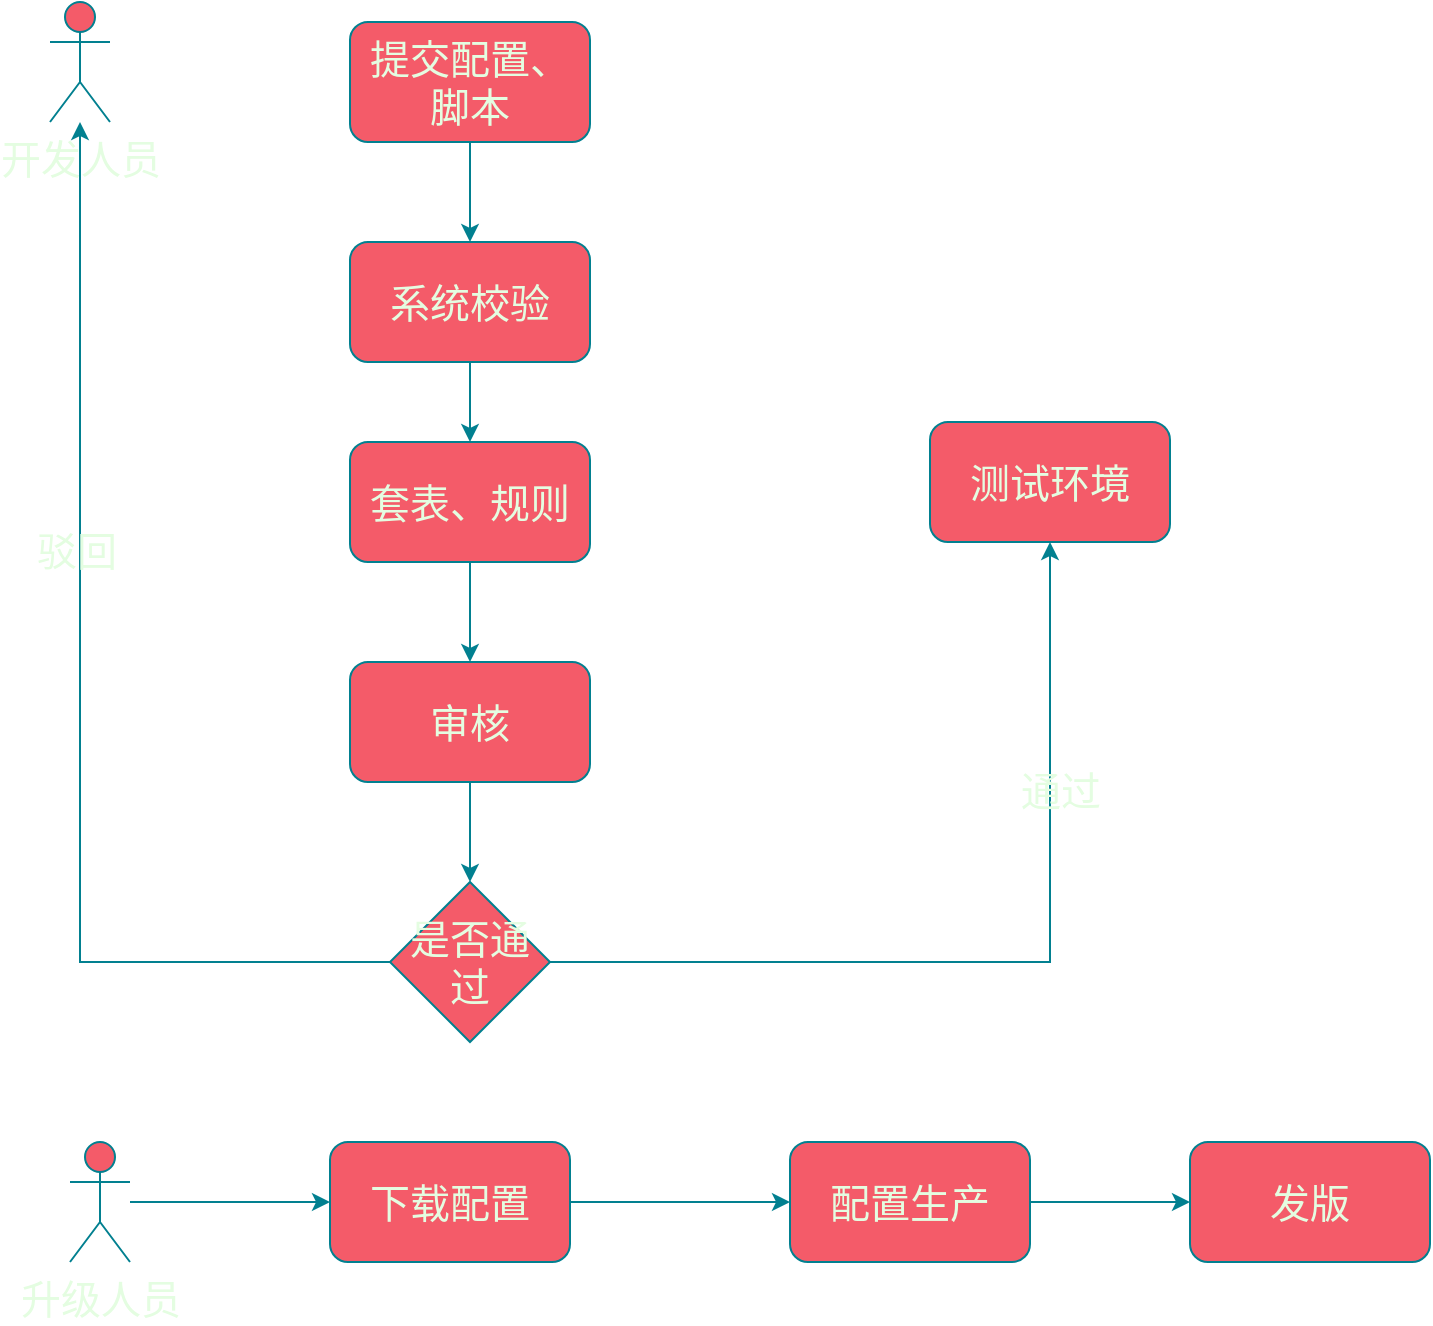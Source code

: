 <mxfile version="24.2.1" type="github">
  <diagram name="第 1 页" id="5lRURPM6faU5nZkpBwmT">
    <mxGraphModel dx="1687" dy="878" grid="1" gridSize="10" guides="1" tooltips="1" connect="1" arrows="1" fold="1" page="1" pageScale="1" pageWidth="827" pageHeight="1169" math="0" shadow="0">
      <root>
        <mxCell id="0" />
        <mxCell id="1" parent="0" />
        <mxCell id="gQS6MjCW8vfWrWb0BdFF-2" value="&lt;font style=&quot;font-size: 20px;&quot;&gt;开发人员&lt;/font&gt;" style="shape=umlActor;verticalLabelPosition=bottom;verticalAlign=top;html=1;outlineConnect=0;labelBackgroundColor=none;fillColor=#F45B69;strokeColor=#028090;fontColor=#E4FDE1;" vertex="1" parent="1">
          <mxGeometry x="60" y="420" width="30" height="60" as="geometry" />
        </mxCell>
        <mxCell id="gQS6MjCW8vfWrWb0BdFF-3" value="&lt;font style=&quot;font-size: 20px;&quot;&gt;测试环境&lt;/font&gt;" style="rounded=1;whiteSpace=wrap;html=1;labelBackgroundColor=none;fillColor=#F45B69;strokeColor=#028090;fontColor=#E4FDE1;" vertex="1" parent="1">
          <mxGeometry x="500" y="630" width="120" height="60" as="geometry" />
        </mxCell>
        <mxCell id="gQS6MjCW8vfWrWb0BdFF-15" style="edgeStyle=orthogonalEdgeStyle;rounded=0;orthogonalLoop=1;jettySize=auto;html=1;labelBackgroundColor=none;strokeColor=#028090;fontColor=default;" edge="1" parent="1" source="gQS6MjCW8vfWrWb0BdFF-4" target="gQS6MjCW8vfWrWb0BdFF-7">
          <mxGeometry relative="1" as="geometry" />
        </mxCell>
        <mxCell id="gQS6MjCW8vfWrWb0BdFF-4" value="&lt;font style=&quot;font-size: 20px;&quot;&gt;提交配置、脚本&lt;/font&gt;" style="rounded=1;whiteSpace=wrap;html=1;labelBackgroundColor=none;fillColor=#F45B69;strokeColor=#028090;fontColor=#E4FDE1;" vertex="1" parent="1">
          <mxGeometry x="210" y="430" width="120" height="60" as="geometry" />
        </mxCell>
        <mxCell id="gQS6MjCW8vfWrWb0BdFF-16" value="" style="edgeStyle=orthogonalEdgeStyle;rounded=0;orthogonalLoop=1;jettySize=auto;html=1;labelBackgroundColor=none;strokeColor=#028090;fontColor=default;" edge="1" parent="1" source="gQS6MjCW8vfWrWb0BdFF-7" target="gQS6MjCW8vfWrWb0BdFF-8">
          <mxGeometry relative="1" as="geometry" />
        </mxCell>
        <mxCell id="gQS6MjCW8vfWrWb0BdFF-7" value="&lt;span style=&quot;font-size: 20px;&quot;&gt;系统校验&lt;/span&gt;" style="rounded=1;whiteSpace=wrap;html=1;labelBackgroundColor=none;fillColor=#F45B69;strokeColor=#028090;fontColor=#E4FDE1;" vertex="1" parent="1">
          <mxGeometry x="210" y="540" width="120" height="60" as="geometry" />
        </mxCell>
        <mxCell id="gQS6MjCW8vfWrWb0BdFF-17" value="" style="edgeStyle=orthogonalEdgeStyle;rounded=0;orthogonalLoop=1;jettySize=auto;html=1;labelBackgroundColor=none;strokeColor=#028090;fontColor=default;" edge="1" parent="1" source="gQS6MjCW8vfWrWb0BdFF-8" target="gQS6MjCW8vfWrWb0BdFF-9">
          <mxGeometry relative="1" as="geometry" />
        </mxCell>
        <mxCell id="gQS6MjCW8vfWrWb0BdFF-8" value="&lt;span style=&quot;font-size: 20px;&quot;&gt;套表、规则&lt;/span&gt;" style="rounded=1;whiteSpace=wrap;html=1;labelBackgroundColor=none;fillColor=#F45B69;strokeColor=#028090;fontColor=#E4FDE1;" vertex="1" parent="1">
          <mxGeometry x="210" y="640" width="120" height="60" as="geometry" />
        </mxCell>
        <mxCell id="gQS6MjCW8vfWrWb0BdFF-18" value="" style="edgeStyle=orthogonalEdgeStyle;rounded=0;orthogonalLoop=1;jettySize=auto;html=1;labelBackgroundColor=none;strokeColor=#028090;fontColor=default;" edge="1" parent="1" source="gQS6MjCW8vfWrWb0BdFF-9" target="gQS6MjCW8vfWrWb0BdFF-10">
          <mxGeometry relative="1" as="geometry" />
        </mxCell>
        <mxCell id="gQS6MjCW8vfWrWb0BdFF-9" value="&lt;span style=&quot;font-size: 20px;&quot;&gt;审核&lt;/span&gt;" style="rounded=1;whiteSpace=wrap;html=1;labelBackgroundColor=none;fillColor=#F45B69;strokeColor=#028090;fontColor=#E4FDE1;" vertex="1" parent="1">
          <mxGeometry x="210" y="750" width="120" height="60" as="geometry" />
        </mxCell>
        <mxCell id="gQS6MjCW8vfWrWb0BdFF-11" style="edgeStyle=orthogonalEdgeStyle;rounded=0;orthogonalLoop=1;jettySize=auto;html=1;entryX=0.5;entryY=1;entryDx=0;entryDy=0;labelBackgroundColor=none;strokeColor=#028090;fontColor=default;" edge="1" parent="1" source="gQS6MjCW8vfWrWb0BdFF-10" target="gQS6MjCW8vfWrWb0BdFF-3">
          <mxGeometry relative="1" as="geometry" />
        </mxCell>
        <mxCell id="gQS6MjCW8vfWrWb0BdFF-14" value="&lt;font style=&quot;font-size: 20px;&quot;&gt;通过&lt;/font&gt;" style="edgeLabel;html=1;align=center;verticalAlign=middle;resizable=0;points=[];labelBackgroundColor=none;fontColor=#E4FDE1;" vertex="1" connectable="0" parent="gQS6MjCW8vfWrWb0BdFF-11">
          <mxGeometry x="0.464" y="-5" relative="1" as="geometry">
            <mxPoint as="offset" />
          </mxGeometry>
        </mxCell>
        <mxCell id="gQS6MjCW8vfWrWb0BdFF-12" style="edgeStyle=orthogonalEdgeStyle;rounded=0;orthogonalLoop=1;jettySize=auto;html=1;exitX=0;exitY=0.5;exitDx=0;exitDy=0;labelBackgroundColor=none;strokeColor=#028090;fontColor=default;" edge="1" parent="1" source="gQS6MjCW8vfWrWb0BdFF-10" target="gQS6MjCW8vfWrWb0BdFF-2">
          <mxGeometry relative="1" as="geometry" />
        </mxCell>
        <mxCell id="gQS6MjCW8vfWrWb0BdFF-13" value="&lt;font style=&quot;font-size: 20px;&quot;&gt;驳回&lt;/font&gt;" style="edgeLabel;html=1;align=center;verticalAlign=middle;resizable=0;points=[];labelBackgroundColor=none;fontColor=#E4FDE1;" vertex="1" connectable="0" parent="gQS6MjCW8vfWrWb0BdFF-12">
          <mxGeometry x="0.257" y="2" relative="1" as="geometry">
            <mxPoint as="offset" />
          </mxGeometry>
        </mxCell>
        <mxCell id="gQS6MjCW8vfWrWb0BdFF-10" value="&lt;font style=&quot;font-size: 20px;&quot;&gt;是否通过&lt;/font&gt;" style="rhombus;whiteSpace=wrap;html=1;labelBackgroundColor=none;fillColor=#F45B69;strokeColor=#028090;fontColor=#E4FDE1;" vertex="1" parent="1">
          <mxGeometry x="230" y="860" width="80" height="80" as="geometry" />
        </mxCell>
        <mxCell id="gQS6MjCW8vfWrWb0BdFF-25" style="edgeStyle=orthogonalEdgeStyle;rounded=0;orthogonalLoop=1;jettySize=auto;html=1;labelBackgroundColor=none;strokeColor=#028090;fontColor=default;" edge="1" parent="1" source="gQS6MjCW8vfWrWb0BdFF-19" target="gQS6MjCW8vfWrWb0BdFF-20">
          <mxGeometry relative="1" as="geometry" />
        </mxCell>
        <mxCell id="gQS6MjCW8vfWrWb0BdFF-19" value="&lt;font style=&quot;font-size: 20px;&quot;&gt;升级人员&lt;/font&gt;" style="shape=umlActor;verticalLabelPosition=bottom;verticalAlign=top;html=1;outlineConnect=0;labelBackgroundColor=none;fillColor=#F45B69;strokeColor=#028090;fontColor=#E4FDE1;" vertex="1" parent="1">
          <mxGeometry x="70" y="990" width="30" height="60" as="geometry" />
        </mxCell>
        <mxCell id="gQS6MjCW8vfWrWb0BdFF-26" style="edgeStyle=orthogonalEdgeStyle;rounded=0;orthogonalLoop=1;jettySize=auto;html=1;labelBackgroundColor=none;strokeColor=#028090;fontColor=default;" edge="1" parent="1" source="gQS6MjCW8vfWrWb0BdFF-20" target="gQS6MjCW8vfWrWb0BdFF-21">
          <mxGeometry relative="1" as="geometry" />
        </mxCell>
        <mxCell id="gQS6MjCW8vfWrWb0BdFF-20" value="&lt;span style=&quot;font-size: 20px;&quot;&gt;下载配置&lt;/span&gt;" style="rounded=1;whiteSpace=wrap;html=1;labelBackgroundColor=none;fillColor=#F45B69;strokeColor=#028090;fontColor=#E4FDE1;" vertex="1" parent="1">
          <mxGeometry x="200" y="990" width="120" height="60" as="geometry" />
        </mxCell>
        <mxCell id="gQS6MjCW8vfWrWb0BdFF-28" value="" style="edgeStyle=orthogonalEdgeStyle;rounded=0;orthogonalLoop=1;jettySize=auto;html=1;labelBackgroundColor=none;strokeColor=#028090;fontColor=default;" edge="1" parent="1" source="gQS6MjCW8vfWrWb0BdFF-21" target="gQS6MjCW8vfWrWb0BdFF-27">
          <mxGeometry relative="1" as="geometry" />
        </mxCell>
        <mxCell id="gQS6MjCW8vfWrWb0BdFF-21" value="&lt;span style=&quot;font-size: 20px;&quot;&gt;配置生产&lt;/span&gt;" style="rounded=1;whiteSpace=wrap;html=1;labelBackgroundColor=none;fillColor=#F45B69;strokeColor=#028090;fontColor=#E4FDE1;" vertex="1" parent="1">
          <mxGeometry x="430" y="990" width="120" height="60" as="geometry" />
        </mxCell>
        <mxCell id="gQS6MjCW8vfWrWb0BdFF-27" value="&lt;font style=&quot;font-size: 20px;&quot;&gt;发版&lt;/font&gt;" style="whiteSpace=wrap;html=1;rounded=1;labelBackgroundColor=none;fillColor=#F45B69;strokeColor=#028090;fontColor=#E4FDE1;" vertex="1" parent="1">
          <mxGeometry x="630" y="990" width="120" height="60" as="geometry" />
        </mxCell>
      </root>
    </mxGraphModel>
  </diagram>
</mxfile>

